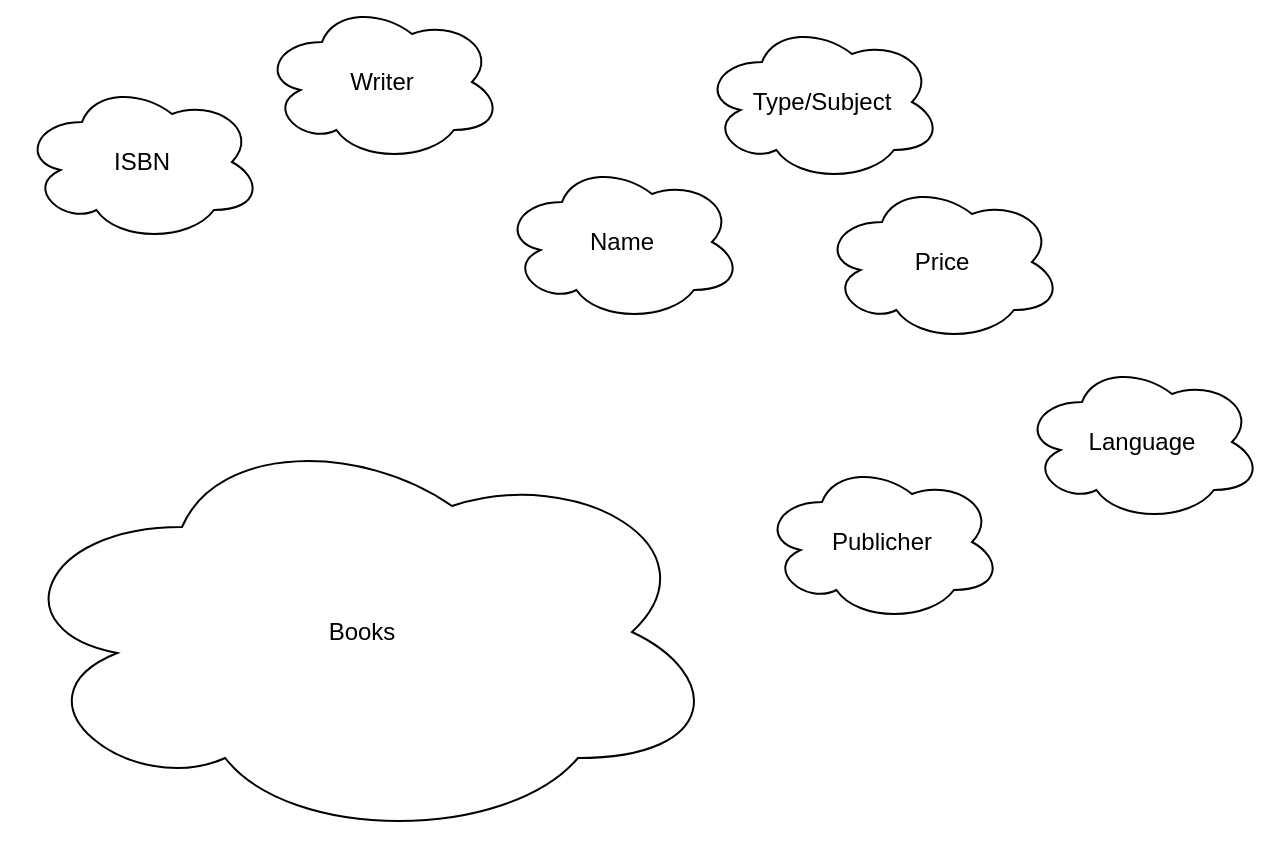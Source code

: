 <mxfile>
    <diagram id="RGS7ISsODvOlBHxMXfm4" name="Purpose of DB">
        <mxGraphModel dx="1140" dy="800" grid="1" gridSize="10" guides="1" tooltips="1" connect="1" arrows="1" fold="1" page="1" pageScale="1" pageWidth="850" pageHeight="1100" math="0" shadow="0">
            <root>
                <mxCell id="0"/>
                <mxCell id="1" parent="0"/>
                <mxCell id="2" value="Books" style="ellipse;shape=cloud;whiteSpace=wrap;html=1;" vertex="1" parent="1">
                    <mxGeometry x="100" y="270" width="360" height="210" as="geometry"/>
                </mxCell>
                <mxCell id="4" value="Writer" style="ellipse;shape=cloud;whiteSpace=wrap;html=1;" vertex="1" parent="1">
                    <mxGeometry x="230" y="60" width="120" height="80" as="geometry"/>
                </mxCell>
                <mxCell id="5" value="Name" style="ellipse;shape=cloud;whiteSpace=wrap;html=1;" vertex="1" parent="1">
                    <mxGeometry x="350" y="140" width="120" height="80" as="geometry"/>
                </mxCell>
                <mxCell id="6" value="Type/Subject" style="ellipse;shape=cloud;whiteSpace=wrap;html=1;" vertex="1" parent="1">
                    <mxGeometry x="450" y="70" width="120" height="80" as="geometry"/>
                </mxCell>
                <mxCell id="10" value="Price" style="ellipse;shape=cloud;whiteSpace=wrap;html=1;" vertex="1" parent="1">
                    <mxGeometry x="510" y="150" width="120" height="80" as="geometry"/>
                </mxCell>
                <mxCell id="11" value="Language" style="ellipse;shape=cloud;whiteSpace=wrap;html=1;" vertex="1" parent="1">
                    <mxGeometry x="610" y="240" width="120" height="80" as="geometry"/>
                </mxCell>
                <mxCell id="12" value="Publicher" style="ellipse;shape=cloud;whiteSpace=wrap;html=1;" vertex="1" parent="1">
                    <mxGeometry x="480" y="290" width="120" height="80" as="geometry"/>
                </mxCell>
                <mxCell id="13" value="ISBN" style="ellipse;shape=cloud;whiteSpace=wrap;html=1;" vertex="1" parent="1">
                    <mxGeometry x="110" y="100" width="120" height="80" as="geometry"/>
                </mxCell>
            </root>
        </mxGraphModel>
    </diagram>
    <diagram id="82muisVm0t2Q2MqEEuTz" name="Entity Relationship Model">
        <mxGraphModel dx="1140" dy="800" grid="1" gridSize="10" guides="1" tooltips="1" connect="1" arrows="1" fold="1" page="1" pageScale="1" pageWidth="850" pageHeight="1100" math="0" shadow="0">
            <root>
                <mxCell id="0"/>
                <mxCell id="1" parent="0"/>
                <mxCell id="X-u05lcoIUgW317EXwad-27" style="edgeStyle=orthogonalEdgeStyle;html=1;exitX=0.5;exitY=1;exitDx=0;exitDy=0;startArrow=ERone;startFill=0;endArrow=baseDash;endFill=0;" edge="1" parent="1" source="qk5KFH6vjM2u_QCQDEPm-1" target="qk5KFH6vjM2u_QCQDEPm-3">
                    <mxGeometry relative="1" as="geometry"/>
                </mxCell>
                <mxCell id="WebUfD2QOZfs24HI3Rtc-4" style="edgeStyle=orthogonalEdgeStyle;html=1;exitX=0.75;exitY=1;exitDx=0;exitDy=0;entryX=0.5;entryY=0;entryDx=0;entryDy=0;startArrow=ERone;startFill=0;endArrow=baseDash;endFill=0;" edge="1" parent="1" source="qk5KFH6vjM2u_QCQDEPm-1" target="WebUfD2QOZfs24HI3Rtc-3">
                    <mxGeometry relative="1" as="geometry"/>
                </mxCell>
                <mxCell id="qk5KFH6vjM2u_QCQDEPm-1" value="Book" style="rounded=0;whiteSpace=wrap;html=1;" vertex="1" parent="1">
                    <mxGeometry x="610" y="460" width="110" height="60" as="geometry"/>
                </mxCell>
                <mxCell id="X-u05lcoIUgW317EXwad-26" style="edgeStyle=orthogonalEdgeStyle;html=1;exitX=1;exitY=1;exitDx=0;exitDy=0;startArrow=ERone;startFill=0;endArrow=ERmany;endFill=0;" edge="1" parent="1" source="qk5KFH6vjM2u_QCQDEPm-2" target="qk5KFH6vjM2u_QCQDEPm-3">
                    <mxGeometry relative="1" as="geometry"/>
                </mxCell>
                <mxCell id="qk5KFH6vjM2u_QCQDEPm-2" value="Writer" style="rounded=0;whiteSpace=wrap;html=1;" vertex="1" parent="1">
                    <mxGeometry x="100" y="470" width="120" height="60" as="geometry"/>
                </mxCell>
                <mxCell id="qk5KFH6vjM2u_QCQDEPm-3" value="writes" style="rhombus;whiteSpace=wrap;html=1;" vertex="1" parent="1">
                    <mxGeometry x="360" y="520" width="80" height="80" as="geometry"/>
                </mxCell>
                <mxCell id="X-u05lcoIUgW317EXwad-18" style="edgeStyle=orthogonalEdgeStyle;html=1;exitX=0.5;exitY=1;exitDx=0;exitDy=0;entryX=0;entryY=0.75;entryDx=0;entryDy=0;startArrow=none;startFill=0;endArrow=classic;endFill=1;" edge="1" parent="1" source="qk5KFH6vjM2u_QCQDEPm-6" target="qk5KFH6vjM2u_QCQDEPm-1">
                    <mxGeometry relative="1" as="geometry"/>
                </mxCell>
                <mxCell id="qk5KFH6vjM2u_QCQDEPm-6" value="ISBN" style="ellipse;whiteSpace=wrap;html=1;" vertex="1" parent="1">
                    <mxGeometry x="490" y="300" width="80" height="40" as="geometry"/>
                </mxCell>
                <mxCell id="X-u05lcoIUgW317EXwad-19" style="edgeStyle=orthogonalEdgeStyle;html=1;exitX=0.5;exitY=1;exitDx=0;exitDy=0;entryX=0;entryY=0.383;entryDx=0;entryDy=0;entryPerimeter=0;startArrow=none;startFill=0;endArrow=classic;endFill=1;" edge="1" parent="1" source="1DDzYJlMZGqY5mYYYr3h-1" target="qk5KFH6vjM2u_QCQDEPm-1">
                    <mxGeometry relative="1" as="geometry"/>
                </mxCell>
                <mxCell id="1DDzYJlMZGqY5mYYYr3h-1" value="bName" style="ellipse;whiteSpace=wrap;html=1;" vertex="1" parent="1">
                    <mxGeometry x="540" y="350" width="70" height="40" as="geometry"/>
                </mxCell>
                <mxCell id="X-u05lcoIUgW317EXwad-21" style="edgeStyle=orthogonalEdgeStyle;html=1;exitX=0.5;exitY=1;exitDx=0;exitDy=0;entryX=0.25;entryY=0;entryDx=0;entryDy=0;startArrow=none;startFill=0;endArrow=classic;endFill=1;" edge="1" parent="1" source="2l1a6-yfQb1j1bMKqz8Q-1" target="qk5KFH6vjM2u_QCQDEPm-1">
                    <mxGeometry relative="1" as="geometry"/>
                </mxCell>
                <mxCell id="2l1a6-yfQb1j1bMKqz8Q-1" value="bSubject" style="ellipse;whiteSpace=wrap;html=1;" vertex="1" parent="1">
                    <mxGeometry x="580" y="305" width="65" height="40" as="geometry"/>
                </mxCell>
                <mxCell id="X-u05lcoIUgW317EXwad-22" style="edgeStyle=orthogonalEdgeStyle;html=1;exitX=0.5;exitY=1;exitDx=0;exitDy=0;entryX=0.5;entryY=0;entryDx=0;entryDy=0;startArrow=none;startFill=0;endArrow=classic;endFill=1;" edge="1" parent="1" source="xjQTYnhvgEjpccspVWiv-2" target="qk5KFH6vjM2u_QCQDEPm-1">
                    <mxGeometry relative="1" as="geometry"/>
                </mxCell>
                <mxCell id="xjQTYnhvgEjpccspVWiv-2" value="bPrice" style="ellipse;whiteSpace=wrap;html=1;" vertex="1" parent="1">
                    <mxGeometry x="630" y="345" width="70" height="40" as="geometry"/>
                </mxCell>
                <mxCell id="X-u05lcoIUgW317EXwad-23" style="edgeStyle=orthogonalEdgeStyle;html=1;exitX=0.5;exitY=1;exitDx=0;exitDy=0;entryX=0.75;entryY=0;entryDx=0;entryDy=0;startArrow=none;startFill=0;endArrow=classic;endFill=1;" edge="1" parent="1" source="5ga5DiebGdpZORp-0n_v-1" target="qk5KFH6vjM2u_QCQDEPm-1">
                    <mxGeometry relative="1" as="geometry"/>
                </mxCell>
                <mxCell id="5ga5DiebGdpZORp-0n_v-1" value="bLanguage" style="ellipse;whiteSpace=wrap;html=1;" vertex="1" parent="1">
                    <mxGeometry x="680" y="295" width="80" height="50" as="geometry"/>
                </mxCell>
                <mxCell id="X-u05lcoIUgW317EXwad-24" style="edgeStyle=orthogonalEdgeStyle;html=1;exitX=0.5;exitY=1;exitDx=0;exitDy=0;entryX=1;entryY=0.15;entryDx=0;entryDy=0;entryPerimeter=0;startArrow=none;startFill=0;endArrow=classic;endFill=1;" edge="1" parent="1" source="X-u05lcoIUgW317EXwad-8" target="qk5KFH6vjM2u_QCQDEPm-1">
                    <mxGeometry relative="1" as="geometry"/>
                </mxCell>
                <mxCell id="X-u05lcoIUgW317EXwad-8" value="buyDate" style="ellipse;whiteSpace=wrap;html=1;" vertex="1" parent="1">
                    <mxGeometry x="760" y="280" width="80" height="50" as="geometry"/>
                </mxCell>
                <mxCell id="X-u05lcoIUgW317EXwad-13" style="edgeStyle=orthogonalEdgeStyle;html=1;exitX=0.5;exitY=1;exitDx=0;exitDy=0;entryX=0.25;entryY=0;entryDx=0;entryDy=0;startArrow=none;startFill=0;endArrow=classic;endFill=1;" edge="1" parent="1" source="X-u05lcoIUgW317EXwad-10" target="qk5KFH6vjM2u_QCQDEPm-2">
                    <mxGeometry relative="1" as="geometry"/>
                </mxCell>
                <mxCell id="X-u05lcoIUgW317EXwad-10" value="fName" style="ellipse;whiteSpace=wrap;html=1;" vertex="1" parent="1">
                    <mxGeometry x="80" y="355" width="70" height="40" as="geometry"/>
                </mxCell>
                <mxCell id="X-u05lcoIUgW317EXwad-14" style="edgeStyle=orthogonalEdgeStyle;html=1;exitX=0.5;exitY=1;exitDx=0;exitDy=0;entryX=0.617;entryY=-0.05;entryDx=0;entryDy=0;entryPerimeter=0;startArrow=none;startFill=0;endArrow=classic;endFill=1;" edge="1" parent="1" source="X-u05lcoIUgW317EXwad-11" target="qk5KFH6vjM2u_QCQDEPm-2">
                    <mxGeometry relative="1" as="geometry"/>
                </mxCell>
                <mxCell id="X-u05lcoIUgW317EXwad-11" value="lName" style="ellipse;whiteSpace=wrap;html=1;" vertex="1" parent="1">
                    <mxGeometry x="160" y="380" width="70" height="40" as="geometry"/>
                </mxCell>
                <mxCell id="X-u05lcoIUgW317EXwad-15" style="edgeStyle=orthogonalEdgeStyle;html=1;exitX=0;exitY=1;exitDx=0;exitDy=0;entryX=1;entryY=0;entryDx=0;entryDy=0;startArrow=none;startFill=0;endArrow=classic;endFill=1;" edge="1" parent="1" source="X-u05lcoIUgW317EXwad-12" target="qk5KFH6vjM2u_QCQDEPm-2">
                    <mxGeometry relative="1" as="geometry">
                        <Array as="points">
                            <mxPoint x="240" y="389"/>
                            <mxPoint x="240" y="470"/>
                        </Array>
                    </mxGeometry>
                </mxCell>
                <mxCell id="X-u05lcoIUgW317EXwad-12" value="id" style="ellipse;whiteSpace=wrap;html=1;" vertex="1" parent="1">
                    <mxGeometry x="250" y="355" width="70" height="40" as="geometry"/>
                </mxCell>
                <mxCell id="X-u05lcoIUgW317EXwad-17" style="edgeStyle=orthogonalEdgeStyle;html=1;exitX=0.5;exitY=1;exitDx=0;exitDy=0;entryX=0;entryY=0;entryDx=0;entryDy=0;startArrow=none;startFill=0;endArrow=classic;endFill=1;" edge="1" parent="1" source="X-u05lcoIUgW317EXwad-16" target="qk5KFH6vjM2u_QCQDEPm-2">
                    <mxGeometry relative="1" as="geometry"/>
                </mxCell>
                <mxCell id="X-u05lcoIUgW317EXwad-16" value="birthDay" style="ellipse;whiteSpace=wrap;html=1;" vertex="1" parent="1">
                    <mxGeometry x="10" y="330" width="70" height="40" as="geometry"/>
                </mxCell>
                <mxCell id="WebUfD2QOZfs24HI3Rtc-9" style="edgeStyle=orthogonalEdgeStyle;html=1;exitX=0.25;exitY=1;exitDx=0;exitDy=0;startArrow=none;startFill=0;endArrow=none;endFill=0;" edge="1" parent="1" source="WebUfD2QOZfs24HI3Rtc-2" target="WebUfD2QOZfs24HI3Rtc-6">
                    <mxGeometry relative="1" as="geometry"/>
                </mxCell>
                <mxCell id="WebUfD2QOZfs24HI3Rtc-10" style="edgeStyle=orthogonalEdgeStyle;html=1;exitX=0.75;exitY=1;exitDx=0;exitDy=0;startArrow=none;startFill=0;endArrow=none;endFill=0;" edge="1" parent="1" source="WebUfD2QOZfs24HI3Rtc-2" target="WebUfD2QOZfs24HI3Rtc-7">
                    <mxGeometry relative="1" as="geometry"/>
                </mxCell>
                <mxCell id="WebUfD2QOZfs24HI3Rtc-2" value="type/Category" style="rounded=0;whiteSpace=wrap;html=1;" vertex="1" parent="1">
                    <mxGeometry x="630" y="790" width="110" height="60" as="geometry"/>
                </mxCell>
                <mxCell id="WebUfD2QOZfs24HI3Rtc-5" style="edgeStyle=orthogonalEdgeStyle;html=1;exitX=0.5;exitY=1;exitDx=0;exitDy=0;entryX=0.627;entryY=0.017;entryDx=0;entryDy=0;entryPerimeter=0;startArrow=ERmany;startFill=0;endArrow=baseDash;endFill=0;" edge="1" parent="1" source="WebUfD2QOZfs24HI3Rtc-3" target="WebUfD2QOZfs24HI3Rtc-2">
                    <mxGeometry relative="1" as="geometry"/>
                </mxCell>
                <mxCell id="WebUfD2QOZfs24HI3Rtc-3" value="has" style="rhombus;whiteSpace=wrap;html=1;" vertex="1" parent="1">
                    <mxGeometry x="650" y="620" width="80" height="80" as="geometry"/>
                </mxCell>
                <mxCell id="WebUfD2QOZfs24HI3Rtc-6" value="id" style="ellipse;whiteSpace=wrap;html=1;" vertex="1" parent="1">
                    <mxGeometry x="600" y="900" width="80" height="40" as="geometry"/>
                </mxCell>
                <mxCell id="WebUfD2QOZfs24HI3Rtc-7" value="name" style="ellipse;whiteSpace=wrap;html=1;" vertex="1" parent="1">
                    <mxGeometry x="690" y="900" width="80" height="40" as="geometry"/>
                </mxCell>
                <mxCell id="ZcYWwRIGwtEVFqkZobQM-3" style="edgeStyle=orthogonalEdgeStyle;html=1;exitX=1;exitY=0.5;exitDx=0;exitDy=0;entryX=0;entryY=0.5;entryDx=0;entryDy=0;startArrow=ERone;startFill=0;endArrow=ERmany;endFill=0;" edge="1" parent="1" source="ZcYWwRIGwtEVFqkZobQM-1" target="ZcYWwRIGwtEVFqkZobQM-2">
                    <mxGeometry relative="1" as="geometry"/>
                </mxCell>
                <mxCell id="ZcYWwRIGwtEVFqkZobQM-1" value="publicher" style="rounded=0;whiteSpace=wrap;html=1;" vertex="1" parent="1">
                    <mxGeometry x="150" y="740" width="110" height="60" as="geometry"/>
                </mxCell>
                <mxCell id="ZcYWwRIGwtEVFqkZobQM-4" style="edgeStyle=orthogonalEdgeStyle;html=1;exitX=1;exitY=0.5;exitDx=0;exitDy=0;startArrow=ERone;startFill=0;endArrow=ERone;endFill=0;entryX=0.25;entryY=1;entryDx=0;entryDy=0;" edge="1" parent="1" source="ZcYWwRIGwtEVFqkZobQM-2" target="qk5KFH6vjM2u_QCQDEPm-1">
                    <mxGeometry relative="1" as="geometry">
                        <mxPoint x="630" y="530" as="targetPoint"/>
                    </mxGeometry>
                </mxCell>
                <mxCell id="ZcYWwRIGwtEVFqkZobQM-2" value="has" style="rhombus;whiteSpace=wrap;html=1;" vertex="1" parent="1">
                    <mxGeometry x="380" y="730" width="80" height="80" as="geometry"/>
                </mxCell>
                <mxCell id="ZcYWwRIGwtEVFqkZobQM-7" style="edgeStyle=orthogonalEdgeStyle;html=1;exitX=0.5;exitY=0;exitDx=0;exitDy=0;entryX=0.182;entryY=1;entryDx=0;entryDy=0;entryPerimeter=0;startArrow=none;startFill=0;endArrow=classic;endFill=1;" edge="1" parent="1" source="ZcYWwRIGwtEVFqkZobQM-5" target="ZcYWwRIGwtEVFqkZobQM-1">
                    <mxGeometry relative="1" as="geometry"/>
                </mxCell>
                <mxCell id="ZcYWwRIGwtEVFqkZobQM-5" value="id" style="ellipse;whiteSpace=wrap;html=1;" vertex="1" parent="1">
                    <mxGeometry x="60" y="870" width="80" height="40" as="geometry"/>
                </mxCell>
                <mxCell id="ZcYWwRIGwtEVFqkZobQM-8" style="edgeStyle=orthogonalEdgeStyle;html=1;exitX=0.5;exitY=0;exitDx=0;exitDy=0;entryX=0.655;entryY=1.017;entryDx=0;entryDy=0;entryPerimeter=0;startArrow=none;startFill=0;endArrow=classic;endFill=1;" edge="1" parent="1" source="ZcYWwRIGwtEVFqkZobQM-6" target="ZcYWwRIGwtEVFqkZobQM-1">
                    <mxGeometry relative="1" as="geometry"/>
                </mxCell>
                <mxCell id="ZcYWwRIGwtEVFqkZobQM-6" value="name" style="ellipse;whiteSpace=wrap;html=1;" vertex="1" parent="1">
                    <mxGeometry x="230" y="870" width="80" height="40" as="geometry"/>
                </mxCell>
            </root>
        </mxGraphModel>
    </diagram>
    <diagram id="qvkxNzSUhAOxDZrMcsWf" name="UML">
        <mxGraphModel dx="1140" dy="800" grid="1" gridSize="10" guides="1" tooltips="1" connect="1" arrows="1" fold="1" page="1" pageScale="1" pageWidth="850" pageHeight="1100" math="0" shadow="0">
            <root>
                <mxCell id="0"/>
                <mxCell id="1" parent="0"/>
                <mxCell id="Yj_p1mAdUEfvFSuY-beP-1" value="Writer" style="swimlane;fontStyle=0;childLayout=stackLayout;horizontal=1;startSize=30;horizontalStack=0;resizeParent=1;resizeParentMax=0;resizeLast=0;collapsible=1;marginBottom=0;whiteSpace=wrap;html=1;" vertex="1" parent="1">
                    <mxGeometry x="100" y="140" width="140" height="150" as="geometry"/>
                </mxCell>
                <mxCell id="Yj_p1mAdUEfvFSuY-beP-2" value="Writer_id:int" style="text;strokeColor=none;fillColor=none;align=left;verticalAlign=middle;spacingLeft=4;spacingRight=4;overflow=hidden;points=[[0,0.5],[1,0.5]];portConstraint=eastwest;rotatable=0;whiteSpace=wrap;html=1;fontStyle=4" vertex="1" parent="Yj_p1mAdUEfvFSuY-beP-1">
                    <mxGeometry y="30" width="140" height="30" as="geometry"/>
                </mxCell>
                <mxCell id="Yj_p1mAdUEfvFSuY-beP-3" value="fName:string" style="text;strokeColor=none;fillColor=none;align=left;verticalAlign=middle;spacingLeft=4;spacingRight=4;overflow=hidden;points=[[0,0.5],[1,0.5]];portConstraint=eastwest;rotatable=0;whiteSpace=wrap;html=1;" vertex="1" parent="Yj_p1mAdUEfvFSuY-beP-1">
                    <mxGeometry y="60" width="140" height="30" as="geometry"/>
                </mxCell>
                <mxCell id="Yj_p1mAdUEfvFSuY-beP-4" value="lName:string" style="text;strokeColor=none;fillColor=none;align=left;verticalAlign=middle;spacingLeft=4;spacingRight=4;overflow=hidden;points=[[0,0.5],[1,0.5]];portConstraint=eastwest;rotatable=0;whiteSpace=wrap;html=1;" vertex="1" parent="Yj_p1mAdUEfvFSuY-beP-1">
                    <mxGeometry y="90" width="140" height="30" as="geometry"/>
                </mxCell>
                <mxCell id="3UhTXH_GNkiEeNPQ4Kix-1" value="D.o.B:date" style="text;strokeColor=none;fillColor=none;align=left;verticalAlign=middle;spacingLeft=4;spacingRight=4;overflow=hidden;points=[[0,0.5],[1,0.5]];portConstraint=eastwest;rotatable=0;whiteSpace=wrap;html=1;" vertex="1" parent="Yj_p1mAdUEfvFSuY-beP-1">
                    <mxGeometry y="120" width="140" height="30" as="geometry"/>
                </mxCell>
                <mxCell id="Yj_p1mAdUEfvFSuY-beP-5" value="Type" style="swimlane;fontStyle=0;childLayout=stackLayout;horizontal=1;startSize=30;horizontalStack=0;resizeParent=1;resizeParentMax=0;resizeLast=0;collapsible=1;marginBottom=0;whiteSpace=wrap;html=1;" vertex="1" parent="1">
                    <mxGeometry x="100" y="360" width="140" height="90" as="geometry"/>
                </mxCell>
                <mxCell id="Yj_p1mAdUEfvFSuY-beP-6" value="type_id:int" style="text;strokeColor=none;fillColor=none;align=left;verticalAlign=middle;spacingLeft=4;spacingRight=4;overflow=hidden;points=[[0,0.5],[1,0.5]];portConstraint=eastwest;rotatable=0;whiteSpace=wrap;html=1;" vertex="1" parent="Yj_p1mAdUEfvFSuY-beP-5">
                    <mxGeometry y="30" width="140" height="30" as="geometry"/>
                </mxCell>
                <mxCell id="Yj_p1mAdUEfvFSuY-beP-7" value="tName:string" style="text;strokeColor=none;fillColor=none;align=left;verticalAlign=middle;spacingLeft=4;spacingRight=4;overflow=hidden;points=[[0,0.5],[1,0.5]];portConstraint=eastwest;rotatable=0;whiteSpace=wrap;html=1;" vertex="1" parent="Yj_p1mAdUEfvFSuY-beP-5">
                    <mxGeometry y="60" width="140" height="30" as="geometry"/>
                </mxCell>
                <mxCell id="Yj_p1mAdUEfvFSuY-beP-9" value="Book" style="swimlane;fontStyle=0;childLayout=stackLayout;horizontal=1;startSize=30;horizontalStack=0;resizeParent=1;resizeParentMax=0;resizeLast=0;collapsible=1;marginBottom=0;whiteSpace=wrap;html=1;" vertex="1" parent="1">
                    <mxGeometry x="650" y="130" width="140" height="300" as="geometry"/>
                </mxCell>
                <mxCell id="Yj_p1mAdUEfvFSuY-beP-10" value="ISBN_id:int" style="text;strokeColor=none;fillColor=none;align=left;verticalAlign=middle;spacingLeft=4;spacingRight=4;overflow=hidden;points=[[0,0.5],[1,0.5]];portConstraint=eastwest;rotatable=0;whiteSpace=wrap;html=1;fontStyle=4" vertex="1" parent="Yj_p1mAdUEfvFSuY-beP-9">
                    <mxGeometry y="30" width="140" height="30" as="geometry"/>
                </mxCell>
                <mxCell id="Yj_p1mAdUEfvFSuY-beP-11" value="bName:string" style="text;strokeColor=none;fillColor=none;align=left;verticalAlign=middle;spacingLeft=4;spacingRight=4;overflow=hidden;points=[[0,0.5],[1,0.5]];portConstraint=eastwest;rotatable=0;whiteSpace=wrap;html=1;" vertex="1" parent="Yj_p1mAdUEfvFSuY-beP-9">
                    <mxGeometry y="60" width="140" height="30" as="geometry"/>
                </mxCell>
                <mxCell id="Yj_p1mAdUEfvFSuY-beP-12" value="bSubject:string" style="text;strokeColor=none;fillColor=none;align=left;verticalAlign=middle;spacingLeft=4;spacingRight=4;overflow=hidden;points=[[0,0.5],[1,0.5]];portConstraint=eastwest;rotatable=0;whiteSpace=wrap;html=1;" vertex="1" parent="Yj_p1mAdUEfvFSuY-beP-9">
                    <mxGeometry y="90" width="140" height="30" as="geometry"/>
                </mxCell>
                <mxCell id="cv7IqG-LgWyC-KbZZmc4-1" value="bPrice:currancy" style="text;strokeColor=none;fillColor=none;align=left;verticalAlign=middle;spacingLeft=4;spacingRight=4;overflow=hidden;points=[[0,0.5],[1,0.5]];portConstraint=eastwest;rotatable=0;whiteSpace=wrap;html=1;" vertex="1" parent="Yj_p1mAdUEfvFSuY-beP-9">
                    <mxGeometry y="120" width="140" height="30" as="geometry"/>
                </mxCell>
                <mxCell id="cv7IqG-LgWyC-KbZZmc4-2" value="bLanguage:string" style="text;strokeColor=none;fillColor=none;align=left;verticalAlign=middle;spacingLeft=4;spacingRight=4;overflow=hidden;points=[[0,0.5],[1,0.5]];portConstraint=eastwest;rotatable=0;whiteSpace=wrap;html=1;" vertex="1" parent="Yj_p1mAdUEfvFSuY-beP-9">
                    <mxGeometry y="150" width="140" height="30" as="geometry"/>
                </mxCell>
                <mxCell id="cDq4p_UHIM9dUS7jAbVG-3" value="D.o.B:date" style="text;strokeColor=none;fillColor=none;align=left;verticalAlign=middle;spacingLeft=4;spacingRight=4;overflow=hidden;points=[[0,0.5],[1,0.5]];portConstraint=eastwest;rotatable=0;whiteSpace=wrap;html=1;" vertex="1" parent="Yj_p1mAdUEfvFSuY-beP-9">
                    <mxGeometry y="180" width="140" height="30" as="geometry"/>
                </mxCell>
                <mxCell id="sDWX6VoSZS0BYxgw4Ecs-1" value="fk_type_id:int" style="text;strokeColor=none;fillColor=none;align=left;verticalAlign=middle;spacingLeft=4;spacingRight=4;overflow=hidden;points=[[0,0.5],[1,0.5]];portConstraint=eastwest;rotatable=0;whiteSpace=wrap;html=1;" vertex="1" parent="Yj_p1mAdUEfvFSuY-beP-9">
                    <mxGeometry y="210" width="140" height="30" as="geometry"/>
                </mxCell>
                <mxCell id="cDq4p_UHIM9dUS7jAbVG-5" value="fk_writer_id:int" style="text;strokeColor=none;fillColor=none;align=left;verticalAlign=middle;spacingLeft=4;spacingRight=4;overflow=hidden;points=[[0,0.5],[1,0.5]];portConstraint=eastwest;rotatable=0;whiteSpace=wrap;html=1;" vertex="1" parent="Yj_p1mAdUEfvFSuY-beP-9">
                    <mxGeometry y="240" width="140" height="30" as="geometry"/>
                </mxCell>
                <mxCell id="gGjt6HopRIOmLH1XLFKH-5" value="fk_pub_id:int" style="text;strokeColor=none;fillColor=none;align=left;verticalAlign=middle;spacingLeft=4;spacingRight=4;overflow=hidden;points=[[0,0.5],[1,0.5]];portConstraint=eastwest;rotatable=0;whiteSpace=wrap;html=1;" vertex="1" parent="Yj_p1mAdUEfvFSuY-beP-9">
                    <mxGeometry y="270" width="140" height="30" as="geometry"/>
                </mxCell>
                <mxCell id="cDq4p_UHIM9dUS7jAbVG-4" style="edgeStyle=orthogonalEdgeStyle;html=1;exitX=1;exitY=0.5;exitDx=0;exitDy=0;entryX=0;entryY=0.833;entryDx=0;entryDy=0;entryPerimeter=0;startArrow=ERone;startFill=0;endArrow=ERmany;endFill=0;" edge="1" parent="1" source="3UhTXH_GNkiEeNPQ4Kix-1" target="cv7IqG-LgWyC-KbZZmc4-1">
                    <mxGeometry relative="1" as="geometry"/>
                </mxCell>
                <mxCell id="cDq4p_UHIM9dUS7jAbVG-8" style="edgeStyle=orthogonalEdgeStyle;html=1;exitX=1;exitY=0.5;exitDx=0;exitDy=0;entryX=-0.007;entryY=0.1;entryDx=0;entryDy=0;entryPerimeter=0;startArrow=ERone;startFill=0;endArrow=ERmany;endFill=0;" edge="1" parent="1" source="Yj_p1mAdUEfvFSuY-beP-6" target="cDq4p_UHIM9dUS7jAbVG-5">
                    <mxGeometry relative="1" as="geometry"/>
                </mxCell>
                <mxCell id="gGjt6HopRIOmLH1XLFKH-1" value="publicher" style="swimlane;fontStyle=0;childLayout=stackLayout;horizontal=1;startSize=30;horizontalStack=0;resizeParent=1;resizeParentMax=0;resizeLast=0;collapsible=1;marginBottom=0;whiteSpace=wrap;html=1;" vertex="1" parent="1">
                    <mxGeometry x="100" y="520" width="140" height="90" as="geometry"/>
                </mxCell>
                <mxCell id="gGjt6HopRIOmLH1XLFKH-2" value="pub_id:int" style="text;strokeColor=none;fillColor=none;align=left;verticalAlign=middle;spacingLeft=4;spacingRight=4;overflow=hidden;points=[[0,0.5],[1,0.5]];portConstraint=eastwest;rotatable=0;whiteSpace=wrap;html=1;" vertex="1" parent="gGjt6HopRIOmLH1XLFKH-1">
                    <mxGeometry y="30" width="140" height="30" as="geometry"/>
                </mxCell>
                <mxCell id="gGjt6HopRIOmLH1XLFKH-3" value="pName:string" style="text;strokeColor=none;fillColor=none;align=left;verticalAlign=middle;spacingLeft=4;spacingRight=4;overflow=hidden;points=[[0,0.5],[1,0.5]];portConstraint=eastwest;rotatable=0;whiteSpace=wrap;html=1;" vertex="1" parent="gGjt6HopRIOmLH1XLFKH-1">
                    <mxGeometry y="60" width="140" height="30" as="geometry"/>
                </mxCell>
                <mxCell id="hHDeaCMgbMmSNJWqenvi-1" style="edgeStyle=orthogonalEdgeStyle;html=1;exitX=1;exitY=0.5;exitDx=0;exitDy=0;entryX=0.471;entryY=1;entryDx=0;entryDy=0;entryPerimeter=0;startArrow=ERone;startFill=0;endArrow=ERmany;endFill=0;" edge="1" parent="1" source="gGjt6HopRIOmLH1XLFKH-2" target="gGjt6HopRIOmLH1XLFKH-5">
                    <mxGeometry relative="1" as="geometry"/>
                </mxCell>
            </root>
        </mxGraphModel>
    </diagram>
    <diagram id="MCV744WEX4_SOqsELcS-" name="Refine and Normalise">
        <mxGraphModel dx="1140" dy="800" grid="1" gridSize="10" guides="1" tooltips="1" connect="1" arrows="1" fold="1" page="1" pageScale="1" pageWidth="850" pageHeight="1100" math="0" shadow="0">
            <root>
                <mxCell id="0"/>
                <mxCell id="1" parent="0"/>
            </root>
        </mxGraphModel>
    </diagram>
</mxfile>